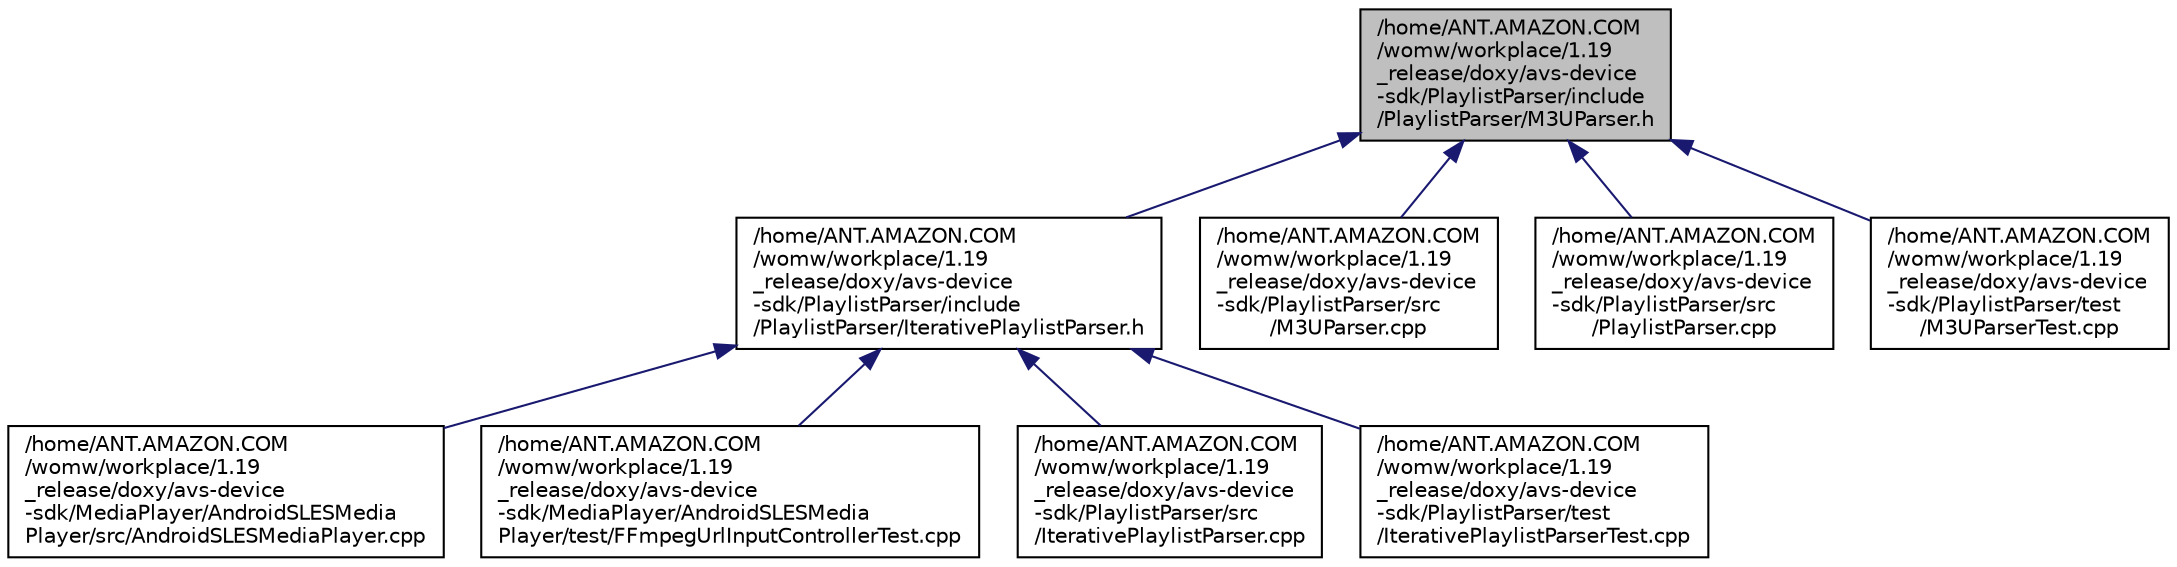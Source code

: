 digraph "/home/ANT.AMAZON.COM/womw/workplace/1.19_release/doxy/avs-device-sdk/PlaylistParser/include/PlaylistParser/M3UParser.h"
{
  edge [fontname="Helvetica",fontsize="10",labelfontname="Helvetica",labelfontsize="10"];
  node [fontname="Helvetica",fontsize="10",shape=record];
  Node50 [label="/home/ANT.AMAZON.COM\l/womw/workplace/1.19\l_release/doxy/avs-device\l-sdk/PlaylistParser/include\l/PlaylistParser/M3UParser.h",height=0.2,width=0.4,color="black", fillcolor="grey75", style="filled", fontcolor="black"];
  Node50 -> Node51 [dir="back",color="midnightblue",fontsize="10",style="solid",fontname="Helvetica"];
  Node51 [label="/home/ANT.AMAZON.COM\l/womw/workplace/1.19\l_release/doxy/avs-device\l-sdk/PlaylistParser/include\l/PlaylistParser/IterativePlaylistParser.h",height=0.2,width=0.4,color="black", fillcolor="white", style="filled",URL="$_iterative_playlist_parser_8h.html"];
  Node51 -> Node52 [dir="back",color="midnightblue",fontsize="10",style="solid",fontname="Helvetica"];
  Node52 [label="/home/ANT.AMAZON.COM\l/womw/workplace/1.19\l_release/doxy/avs-device\l-sdk/MediaPlayer/AndroidSLESMedia\lPlayer/src/AndroidSLESMediaPlayer.cpp",height=0.2,width=0.4,color="black", fillcolor="white", style="filled",URL="$_android_s_l_e_s_media_player_8cpp.html"];
  Node51 -> Node53 [dir="back",color="midnightblue",fontsize="10",style="solid",fontname="Helvetica"];
  Node53 [label="/home/ANT.AMAZON.COM\l/womw/workplace/1.19\l_release/doxy/avs-device\l-sdk/MediaPlayer/AndroidSLESMedia\lPlayer/test/FFmpegUrlInputControllerTest.cpp",height=0.2,width=0.4,color="black", fillcolor="white", style="filled",URL="$_f_fmpeg_url_input_controller_test_8cpp.html"];
  Node51 -> Node54 [dir="back",color="midnightblue",fontsize="10",style="solid",fontname="Helvetica"];
  Node54 [label="/home/ANT.AMAZON.COM\l/womw/workplace/1.19\l_release/doxy/avs-device\l-sdk/PlaylistParser/src\l/IterativePlaylistParser.cpp",height=0.2,width=0.4,color="black", fillcolor="white", style="filled",URL="$_iterative_playlist_parser_8cpp.html"];
  Node51 -> Node55 [dir="back",color="midnightblue",fontsize="10",style="solid",fontname="Helvetica"];
  Node55 [label="/home/ANT.AMAZON.COM\l/womw/workplace/1.19\l_release/doxy/avs-device\l-sdk/PlaylistParser/test\l/IterativePlaylistParserTest.cpp",height=0.2,width=0.4,color="black", fillcolor="white", style="filled",URL="$_iterative_playlist_parser_test_8cpp.html"];
  Node50 -> Node56 [dir="back",color="midnightblue",fontsize="10",style="solid",fontname="Helvetica"];
  Node56 [label="/home/ANT.AMAZON.COM\l/womw/workplace/1.19\l_release/doxy/avs-device\l-sdk/PlaylistParser/src\l/M3UParser.cpp",height=0.2,width=0.4,color="black", fillcolor="white", style="filled",URL="$_m3_u_parser_8cpp.html"];
  Node50 -> Node57 [dir="back",color="midnightblue",fontsize="10",style="solid",fontname="Helvetica"];
  Node57 [label="/home/ANT.AMAZON.COM\l/womw/workplace/1.19\l_release/doxy/avs-device\l-sdk/PlaylistParser/src\l/PlaylistParser.cpp",height=0.2,width=0.4,color="black", fillcolor="white", style="filled",URL="$_playlist_parser_8cpp.html"];
  Node50 -> Node58 [dir="back",color="midnightblue",fontsize="10",style="solid",fontname="Helvetica"];
  Node58 [label="/home/ANT.AMAZON.COM\l/womw/workplace/1.19\l_release/doxy/avs-device\l-sdk/PlaylistParser/test\l/M3UParserTest.cpp",height=0.2,width=0.4,color="black", fillcolor="white", style="filled",URL="$_m3_u_parser_test_8cpp.html"];
}
